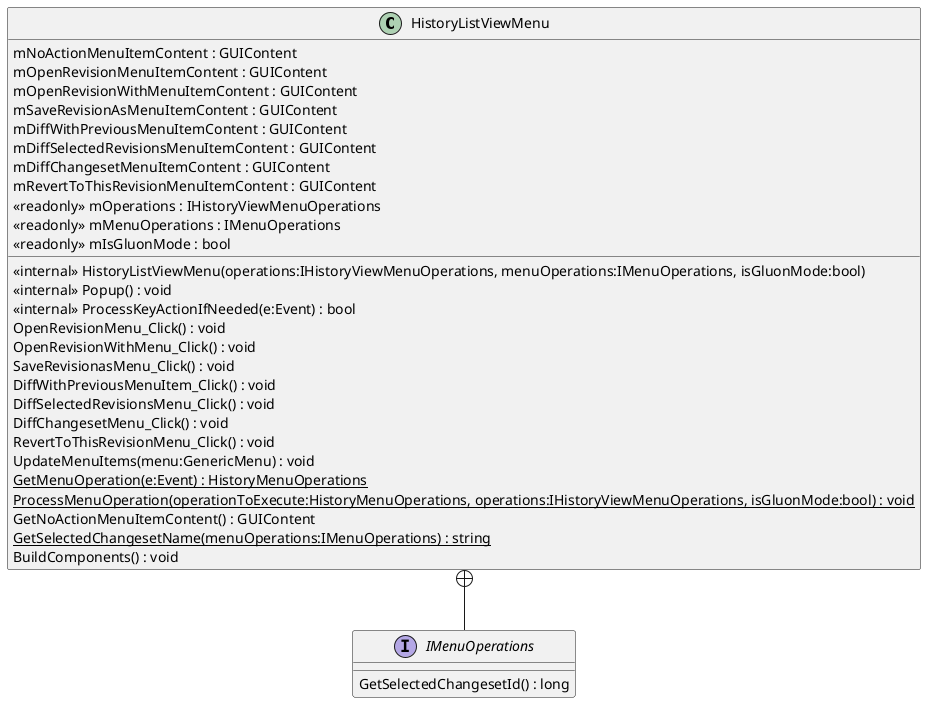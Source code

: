 @startuml
class HistoryListViewMenu {
    <<internal>> HistoryListViewMenu(operations:IHistoryViewMenuOperations, menuOperations:IMenuOperations, isGluonMode:bool)
    <<internal>> Popup() : void
    <<internal>> ProcessKeyActionIfNeeded(e:Event) : bool
    OpenRevisionMenu_Click() : void
    OpenRevisionWithMenu_Click() : void
    SaveRevisionasMenu_Click() : void
    DiffWithPreviousMenuItem_Click() : void
    DiffSelectedRevisionsMenu_Click() : void
    DiffChangesetMenu_Click() : void
    RevertToThisRevisionMenu_Click() : void
    UpdateMenuItems(menu:GenericMenu) : void
    {static} GetMenuOperation(e:Event) : HistoryMenuOperations
    {static} ProcessMenuOperation(operationToExecute:HistoryMenuOperations, operations:IHistoryViewMenuOperations, isGluonMode:bool) : void
    GetNoActionMenuItemContent() : GUIContent
    {static} GetSelectedChangesetName(menuOperations:IMenuOperations) : string
    BuildComponents() : void
    mNoActionMenuItemContent : GUIContent
    mOpenRevisionMenuItemContent : GUIContent
    mOpenRevisionWithMenuItemContent : GUIContent
    mSaveRevisionAsMenuItemContent : GUIContent
    mDiffWithPreviousMenuItemContent : GUIContent
    mDiffSelectedRevisionsMenuItemContent : GUIContent
    mDiffChangesetMenuItemContent : GUIContent
    mRevertToThisRevisionMenuItemContent : GUIContent
    <<readonly>> mOperations : IHistoryViewMenuOperations
    <<readonly>> mMenuOperations : IMenuOperations
    <<readonly>> mIsGluonMode : bool
}
interface IMenuOperations {
    GetSelectedChangesetId() : long
}
HistoryListViewMenu +-- IMenuOperations
@enduml
